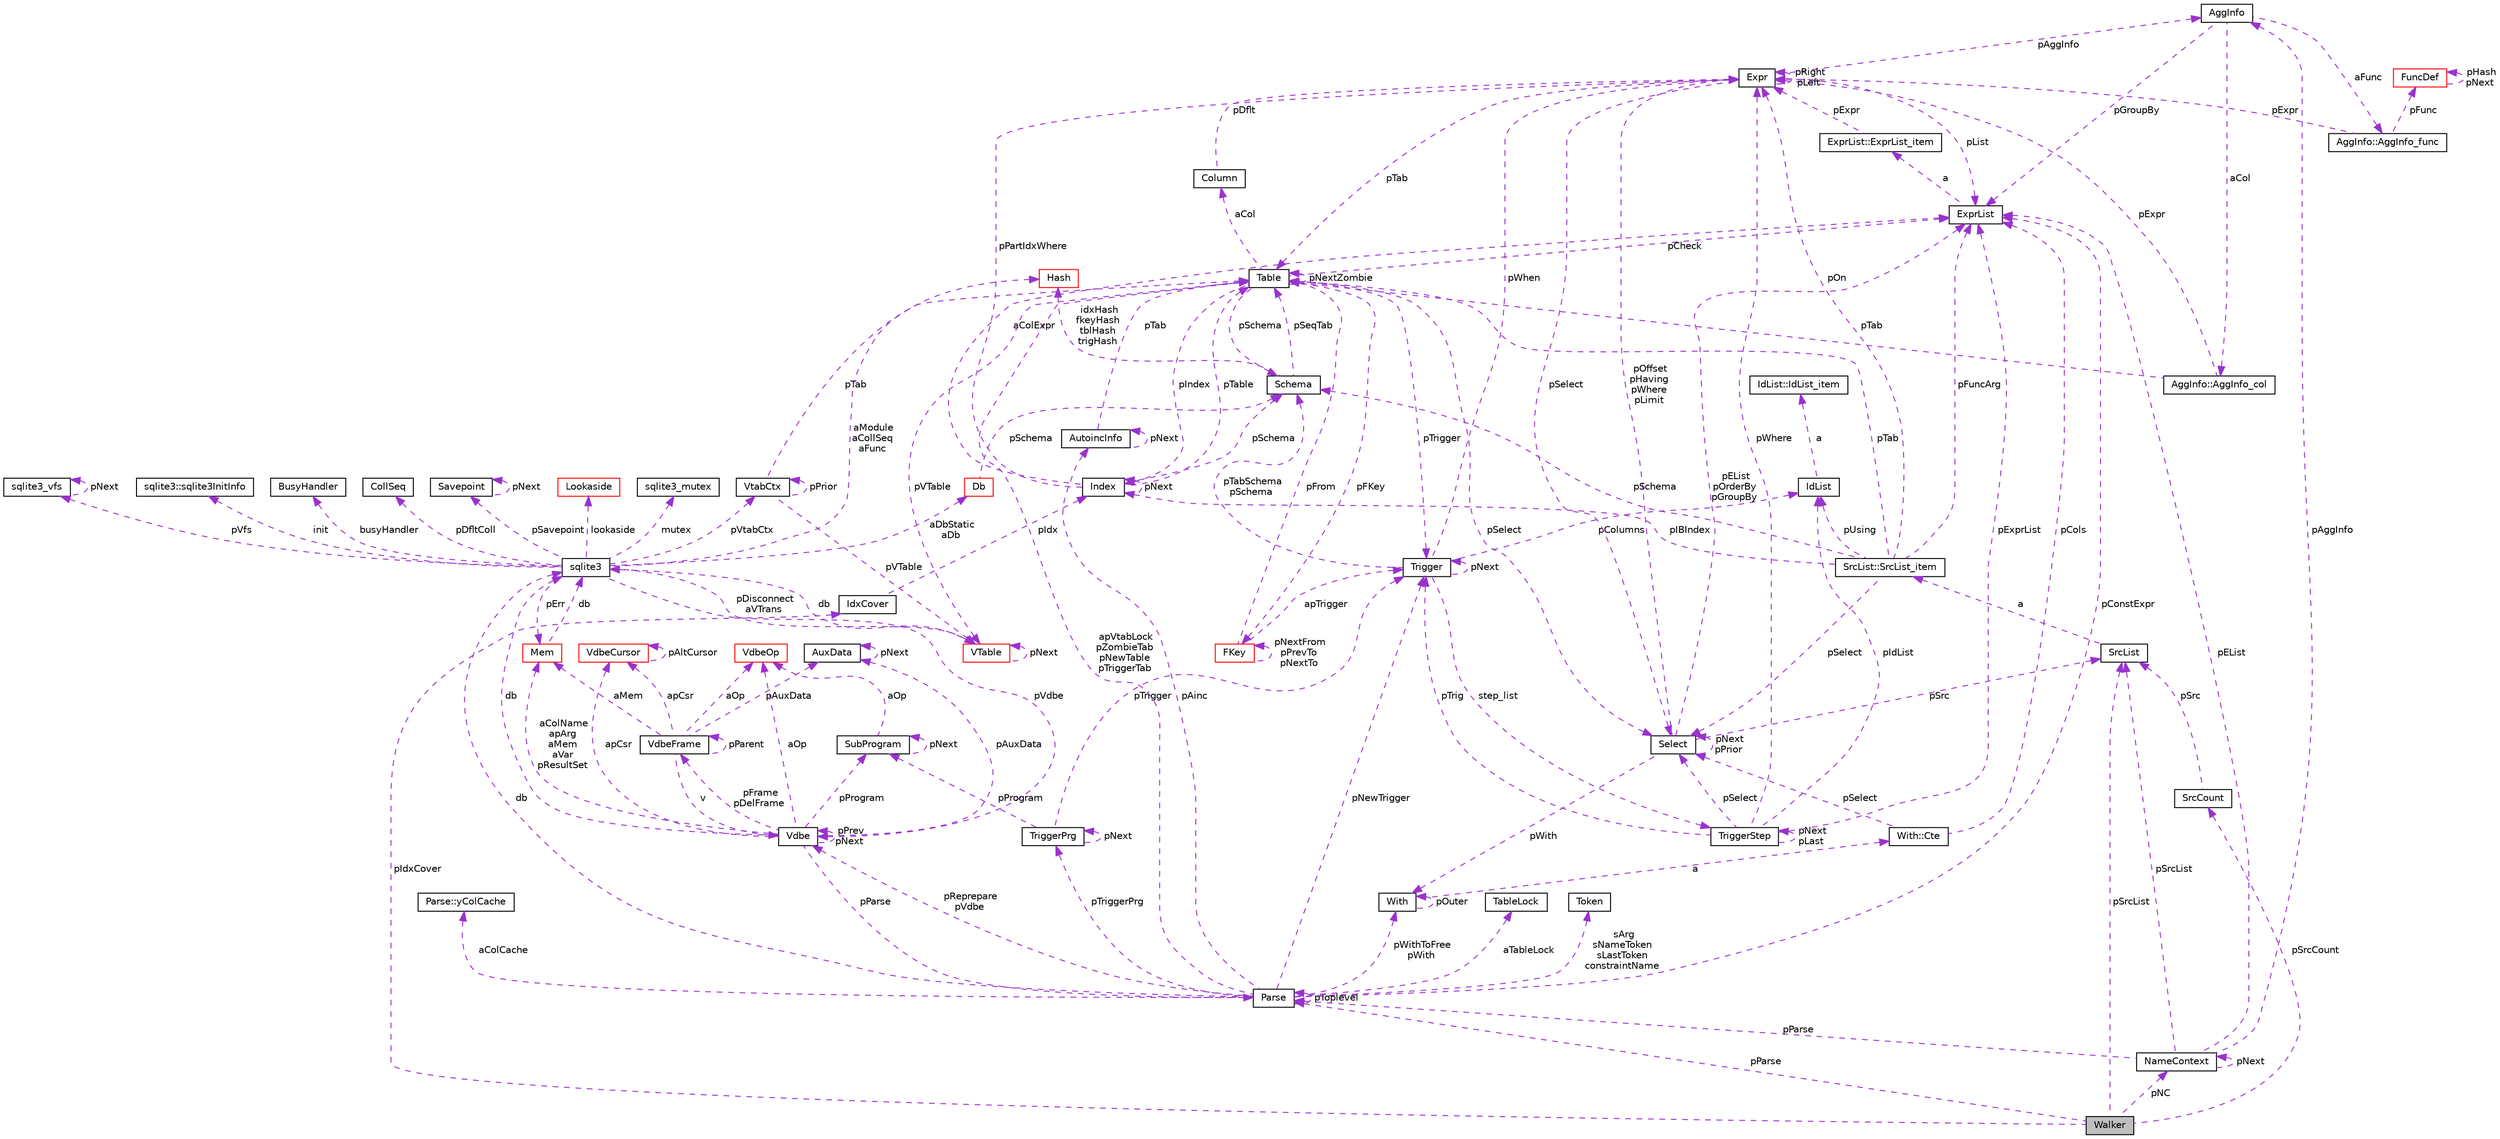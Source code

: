digraph "Walker"
{
  edge [fontname="Helvetica",fontsize="10",labelfontname="Helvetica",labelfontsize="10"];
  node [fontname="Helvetica",fontsize="10",shape=record];
  Node1 [label="Walker",height=0.2,width=0.4,color="black", fillcolor="grey75", style="filled", fontcolor="black"];
  Node2 -> Node1 [dir="back",color="darkorchid3",fontsize="10",style="dashed",label=" pNC" ,fontname="Helvetica"];
  Node2 [label="NameContext",height=0.2,width=0.4,color="black", fillcolor="white", style="filled",URL="$structNameContext.html"];
  Node3 -> Node2 [dir="back",color="darkorchid3",fontsize="10",style="dashed",label=" pAggInfo" ,fontname="Helvetica"];
  Node3 [label="AggInfo",height=0.2,width=0.4,color="black", fillcolor="white", style="filled",URL="$structAggInfo.html"];
  Node4 -> Node3 [dir="back",color="darkorchid3",fontsize="10",style="dashed",label=" aCol" ,fontname="Helvetica"];
  Node4 [label="AggInfo::AggInfo_col",height=0.2,width=0.4,color="black", fillcolor="white", style="filled",URL="$structAggInfo_1_1AggInfo__col.html"];
  Node5 -> Node4 [dir="back",color="darkorchid3",fontsize="10",style="dashed",label=" pExpr" ,fontname="Helvetica"];
  Node5 [label="Expr",height=0.2,width=0.4,color="black", fillcolor="white", style="filled",URL="$structExpr.html"];
  Node3 -> Node5 [dir="back",color="darkorchid3",fontsize="10",style="dashed",label=" pAggInfo" ,fontname="Helvetica"];
  Node5 -> Node5 [dir="back",color="darkorchid3",fontsize="10",style="dashed",label=" pRight\npLeft" ,fontname="Helvetica"];
  Node6 -> Node5 [dir="back",color="darkorchid3",fontsize="10",style="dashed",label=" pTab" ,fontname="Helvetica"];
  Node6 [label="Table",height=0.2,width=0.4,color="black", fillcolor="white", style="filled",URL="$structTable.html"];
  Node7 -> Node6 [dir="back",color="darkorchid3",fontsize="10",style="dashed",label=" pSchema" ,fontname="Helvetica"];
  Node7 [label="Schema",height=0.2,width=0.4,color="black", fillcolor="white", style="filled",URL="$structSchema.html"];
  Node6 -> Node7 [dir="back",color="darkorchid3",fontsize="10",style="dashed",label=" pSeqTab" ,fontname="Helvetica"];
  Node8 -> Node7 [dir="back",color="darkorchid3",fontsize="10",style="dashed",label=" idxHash\nfkeyHash\ntblHash\ntrigHash" ,fontname="Helvetica"];
  Node8 [label="Hash",height=0.2,width=0.4,color="red", fillcolor="white", style="filled",URL="$structHash.html"];
  Node9 -> Node6 [dir="back",color="darkorchid3",fontsize="10",style="dashed",label=" aCol" ,fontname="Helvetica"];
  Node9 [label="Column",height=0.2,width=0.4,color="black", fillcolor="white", style="filled",URL="$structColumn.html"];
  Node5 -> Node9 [dir="back",color="darkorchid3",fontsize="10",style="dashed",label=" pDflt" ,fontname="Helvetica"];
  Node10 -> Node6 [dir="back",color="darkorchid3",fontsize="10",style="dashed",label=" pFKey" ,fontname="Helvetica"];
  Node10 [label="FKey",height=0.2,width=0.4,color="red", fillcolor="white", style="filled",URL="$structFKey.html"];
  Node10 -> Node10 [dir="back",color="darkorchid3",fontsize="10",style="dashed",label=" pNextFrom\npPrevTo\npNextTo" ,fontname="Helvetica"];
  Node6 -> Node10 [dir="back",color="darkorchid3",fontsize="10",style="dashed",label=" pFrom" ,fontname="Helvetica"];
  Node11 -> Node10 [dir="back",color="darkorchid3",fontsize="10",style="dashed",label=" apTrigger" ,fontname="Helvetica"];
  Node11 [label="Trigger",height=0.2,width=0.4,color="black", fillcolor="white", style="filled",URL="$structTrigger.html"];
  Node12 -> Node11 [dir="back",color="darkorchid3",fontsize="10",style="dashed",label=" step_list" ,fontname="Helvetica"];
  Node12 [label="TriggerStep",height=0.2,width=0.4,color="black", fillcolor="white", style="filled",URL="$structTriggerStep.html"];
  Node12 -> Node12 [dir="back",color="darkorchid3",fontsize="10",style="dashed",label=" pNext\npLast" ,fontname="Helvetica"];
  Node5 -> Node12 [dir="back",color="darkorchid3",fontsize="10",style="dashed",label=" pWhere" ,fontname="Helvetica"];
  Node13 -> Node12 [dir="back",color="darkorchid3",fontsize="10",style="dashed",label=" pIdList" ,fontname="Helvetica"];
  Node13 [label="IdList",height=0.2,width=0.4,color="black", fillcolor="white", style="filled",URL="$structIdList.html"];
  Node14 -> Node13 [dir="back",color="darkorchid3",fontsize="10",style="dashed",label=" a" ,fontname="Helvetica"];
  Node14 [label="IdList::IdList_item",height=0.2,width=0.4,color="black", fillcolor="white", style="filled",URL="$structIdList_1_1IdList__item.html"];
  Node15 -> Node12 [dir="back",color="darkorchid3",fontsize="10",style="dashed",label=" pSelect" ,fontname="Helvetica"];
  Node15 [label="Select",height=0.2,width=0.4,color="black", fillcolor="white", style="filled",URL="$structSelect.html"];
  Node5 -> Node15 [dir="back",color="darkorchid3",fontsize="10",style="dashed",label=" pOffset\npHaving\npWhere\npLimit" ,fontname="Helvetica"];
  Node16 -> Node15 [dir="back",color="darkorchid3",fontsize="10",style="dashed",label=" pWith" ,fontname="Helvetica"];
  Node16 [label="With",height=0.2,width=0.4,color="black", fillcolor="white", style="filled",URL="$structWith.html"];
  Node17 -> Node16 [dir="back",color="darkorchid3",fontsize="10",style="dashed",label=" a" ,fontname="Helvetica"];
  Node17 [label="With::Cte",height=0.2,width=0.4,color="black", fillcolor="white", style="filled",URL="$structWith_1_1Cte.html"];
  Node15 -> Node17 [dir="back",color="darkorchid3",fontsize="10",style="dashed",label=" pSelect" ,fontname="Helvetica"];
  Node18 -> Node17 [dir="back",color="darkorchid3",fontsize="10",style="dashed",label=" pCols" ,fontname="Helvetica"];
  Node18 [label="ExprList",height=0.2,width=0.4,color="black", fillcolor="white", style="filled",URL="$structExprList.html"];
  Node19 -> Node18 [dir="back",color="darkorchid3",fontsize="10",style="dashed",label=" a" ,fontname="Helvetica"];
  Node19 [label="ExprList::ExprList_item",height=0.2,width=0.4,color="black", fillcolor="white", style="filled",URL="$structExprList_1_1ExprList__item.html"];
  Node5 -> Node19 [dir="back",color="darkorchid3",fontsize="10",style="dashed",label=" pExpr" ,fontname="Helvetica"];
  Node16 -> Node16 [dir="back",color="darkorchid3",fontsize="10",style="dashed",label=" pOuter" ,fontname="Helvetica"];
  Node15 -> Node15 [dir="back",color="darkorchid3",fontsize="10",style="dashed",label=" pNext\npPrior" ,fontname="Helvetica"];
  Node20 -> Node15 [dir="back",color="darkorchid3",fontsize="10",style="dashed",label=" pSrc" ,fontname="Helvetica"];
  Node20 [label="SrcList",height=0.2,width=0.4,color="black", fillcolor="white", style="filled",URL="$structSrcList.html"];
  Node21 -> Node20 [dir="back",color="darkorchid3",fontsize="10",style="dashed",label=" a" ,fontname="Helvetica"];
  Node21 [label="SrcList::SrcList_item",height=0.2,width=0.4,color="black", fillcolor="white", style="filled",URL="$structSrcList_1_1SrcList__item.html"];
  Node7 -> Node21 [dir="back",color="darkorchid3",fontsize="10",style="dashed",label=" pSchema" ,fontname="Helvetica"];
  Node5 -> Node21 [dir="back",color="darkorchid3",fontsize="10",style="dashed",label=" pOn" ,fontname="Helvetica"];
  Node13 -> Node21 [dir="back",color="darkorchid3",fontsize="10",style="dashed",label=" pUsing" ,fontname="Helvetica"];
  Node6 -> Node21 [dir="back",color="darkorchid3",fontsize="10",style="dashed",label=" pTab" ,fontname="Helvetica"];
  Node15 -> Node21 [dir="back",color="darkorchid3",fontsize="10",style="dashed",label=" pSelect" ,fontname="Helvetica"];
  Node22 -> Node21 [dir="back",color="darkorchid3",fontsize="10",style="dashed",label=" pIBIndex" ,fontname="Helvetica"];
  Node22 [label="Index",height=0.2,width=0.4,color="black", fillcolor="white", style="filled",URL="$structIndex.html"];
  Node7 -> Node22 [dir="back",color="darkorchid3",fontsize="10",style="dashed",label=" pSchema" ,fontname="Helvetica"];
  Node5 -> Node22 [dir="back",color="darkorchid3",fontsize="10",style="dashed",label=" pPartIdxWhere" ,fontname="Helvetica"];
  Node6 -> Node22 [dir="back",color="darkorchid3",fontsize="10",style="dashed",label=" pTable" ,fontname="Helvetica"];
  Node18 -> Node22 [dir="back",color="darkorchid3",fontsize="10",style="dashed",label=" aColExpr" ,fontname="Helvetica"];
  Node22 -> Node22 [dir="back",color="darkorchid3",fontsize="10",style="dashed",label=" pNext" ,fontname="Helvetica"];
  Node18 -> Node21 [dir="back",color="darkorchid3",fontsize="10",style="dashed",label=" pFuncArg" ,fontname="Helvetica"];
  Node18 -> Node15 [dir="back",color="darkorchid3",fontsize="10",style="dashed",label=" pEList\npOrderBy\npGroupBy" ,fontname="Helvetica"];
  Node11 -> Node12 [dir="back",color="darkorchid3",fontsize="10",style="dashed",label=" pTrig" ,fontname="Helvetica"];
  Node18 -> Node12 [dir="back",color="darkorchid3",fontsize="10",style="dashed",label=" pExprList" ,fontname="Helvetica"];
  Node7 -> Node11 [dir="back",color="darkorchid3",fontsize="10",style="dashed",label=" pTabSchema\npSchema" ,fontname="Helvetica"];
  Node5 -> Node11 [dir="back",color="darkorchid3",fontsize="10",style="dashed",label=" pWhen" ,fontname="Helvetica"];
  Node13 -> Node11 [dir="back",color="darkorchid3",fontsize="10",style="dashed",label=" pColumns" ,fontname="Helvetica"];
  Node11 -> Node11 [dir="back",color="darkorchid3",fontsize="10",style="dashed",label=" pNext" ,fontname="Helvetica"];
  Node23 -> Node6 [dir="back",color="darkorchid3",fontsize="10",style="dashed",label=" pVTable" ,fontname="Helvetica"];
  Node23 [label="VTable",height=0.2,width=0.4,color="red", fillcolor="white", style="filled",URL="$structVTable.html"];
  Node24 -> Node23 [dir="back",color="darkorchid3",fontsize="10",style="dashed",label=" db" ,fontname="Helvetica"];
  Node24 [label="sqlite3",height=0.2,width=0.4,color="black", fillcolor="white", style="filled",URL="$structsqlite3.html"];
  Node25 -> Node24 [dir="back",color="darkorchid3",fontsize="10",style="dashed",label=" pErr" ,fontname="Helvetica"];
  Node25 [label="Mem",height=0.2,width=0.4,color="red", fillcolor="white", style="filled",URL="$structMem.html"];
  Node24 -> Node25 [dir="back",color="darkorchid3",fontsize="10",style="dashed",label=" db" ,fontname="Helvetica"];
  Node26 -> Node24 [dir="back",color="darkorchid3",fontsize="10",style="dashed",label=" pVdbe" ,fontname="Helvetica"];
  Node26 [label="Vdbe",height=0.2,width=0.4,color="black", fillcolor="white", style="filled",URL="$structVdbe.html"];
  Node25 -> Node26 [dir="back",color="darkorchid3",fontsize="10",style="dashed",label=" aColName\napArg\naMem\naVar\npResultSet" ,fontname="Helvetica"];
  Node26 -> Node26 [dir="back",color="darkorchid3",fontsize="10",style="dashed",label=" pPrev\npNext" ,fontname="Helvetica"];
  Node24 -> Node26 [dir="back",color="darkorchid3",fontsize="10",style="dashed",label=" db" ,fontname="Helvetica"];
  Node27 -> Node26 [dir="back",color="darkorchid3",fontsize="10",style="dashed",label=" pFrame\npDelFrame" ,fontname="Helvetica"];
  Node27 [label="VdbeFrame",height=0.2,width=0.4,color="black", fillcolor="white", style="filled",URL="$structVdbeFrame.html"];
  Node25 -> Node27 [dir="back",color="darkorchid3",fontsize="10",style="dashed",label=" aMem" ,fontname="Helvetica"];
  Node26 -> Node27 [dir="back",color="darkorchid3",fontsize="10",style="dashed",label=" v" ,fontname="Helvetica"];
  Node27 -> Node27 [dir="back",color="darkorchid3",fontsize="10",style="dashed",label=" pParent" ,fontname="Helvetica"];
  Node28 -> Node27 [dir="back",color="darkorchid3",fontsize="10",style="dashed",label=" pAuxData" ,fontname="Helvetica"];
  Node28 [label="AuxData",height=0.2,width=0.4,color="black", fillcolor="white", style="filled",URL="$structAuxData.html"];
  Node28 -> Node28 [dir="back",color="darkorchid3",fontsize="10",style="dashed",label=" pNext" ,fontname="Helvetica"];
  Node29 -> Node27 [dir="back",color="darkorchid3",fontsize="10",style="dashed",label=" apCsr" ,fontname="Helvetica"];
  Node29 [label="VdbeCursor",height=0.2,width=0.4,color="red", fillcolor="white", style="filled",URL="$structVdbeCursor.html"];
  Node29 -> Node29 [dir="back",color="darkorchid3",fontsize="10",style="dashed",label=" pAltCursor" ,fontname="Helvetica"];
  Node30 -> Node27 [dir="back",color="darkorchid3",fontsize="10",style="dashed",label=" aOp" ,fontname="Helvetica"];
  Node30 [label="VdbeOp",height=0.2,width=0.4,color="red", fillcolor="white", style="filled",URL="$structVdbeOp.html"];
  Node28 -> Node26 [dir="back",color="darkorchid3",fontsize="10",style="dashed",label=" pAuxData" ,fontname="Helvetica"];
  Node31 -> Node26 [dir="back",color="darkorchid3",fontsize="10",style="dashed",label=" pProgram" ,fontname="Helvetica"];
  Node31 [label="SubProgram",height=0.2,width=0.4,color="black", fillcolor="white", style="filled",URL="$structSubProgram.html"];
  Node31 -> Node31 [dir="back",color="darkorchid3",fontsize="10",style="dashed",label=" pNext" ,fontname="Helvetica"];
  Node30 -> Node31 [dir="back",color="darkorchid3",fontsize="10",style="dashed",label=" aOp" ,fontname="Helvetica"];
  Node29 -> Node26 [dir="back",color="darkorchid3",fontsize="10",style="dashed",label=" apCsr" ,fontname="Helvetica"];
  Node32 -> Node26 [dir="back",color="darkorchid3",fontsize="10",style="dashed",label=" pParse" ,fontname="Helvetica"];
  Node32 [label="Parse",height=0.2,width=0.4,color="black", fillcolor="white", style="filled",URL="$structParse.html"];
  Node26 -> Node32 [dir="back",color="darkorchid3",fontsize="10",style="dashed",label=" pReprepare\npVdbe" ,fontname="Helvetica"];
  Node24 -> Node32 [dir="back",color="darkorchid3",fontsize="10",style="dashed",label=" db" ,fontname="Helvetica"];
  Node33 -> Node32 [dir="back",color="darkorchid3",fontsize="10",style="dashed",label=" aTableLock" ,fontname="Helvetica"];
  Node33 [label="TableLock",height=0.2,width=0.4,color="black", fillcolor="white", style="filled",URL="$structTableLock.html"];
  Node34 -> Node32 [dir="back",color="darkorchid3",fontsize="10",style="dashed",label=" sArg\nsNameToken\nsLastToken\nconstraintName" ,fontname="Helvetica"];
  Node34 [label="Token",height=0.2,width=0.4,color="black", fillcolor="white", style="filled",URL="$structToken.html"];
  Node16 -> Node32 [dir="back",color="darkorchid3",fontsize="10",style="dashed",label=" pWithToFree\npWith" ,fontname="Helvetica"];
  Node35 -> Node32 [dir="back",color="darkorchid3",fontsize="10",style="dashed",label=" aColCache" ,fontname="Helvetica"];
  Node35 [label="Parse::yColCache",height=0.2,width=0.4,color="black", fillcolor="white", style="filled",URL="$structParse_1_1yColCache.html"];
  Node6 -> Node32 [dir="back",color="darkorchid3",fontsize="10",style="dashed",label=" apVtabLock\npZombieTab\npNewTable\npTriggerTab" ,fontname="Helvetica"];
  Node11 -> Node32 [dir="back",color="darkorchid3",fontsize="10",style="dashed",label=" pNewTrigger" ,fontname="Helvetica"];
  Node36 -> Node32 [dir="back",color="darkorchid3",fontsize="10",style="dashed",label=" pTriggerPrg" ,fontname="Helvetica"];
  Node36 [label="TriggerPrg",height=0.2,width=0.4,color="black", fillcolor="white", style="filled",URL="$structTriggerPrg.html"];
  Node31 -> Node36 [dir="back",color="darkorchid3",fontsize="10",style="dashed",label=" pProgram" ,fontname="Helvetica"];
  Node11 -> Node36 [dir="back",color="darkorchid3",fontsize="10",style="dashed",label=" pTrigger" ,fontname="Helvetica"];
  Node36 -> Node36 [dir="back",color="darkorchid3",fontsize="10",style="dashed",label=" pNext" ,fontname="Helvetica"];
  Node37 -> Node32 [dir="back",color="darkorchid3",fontsize="10",style="dashed",label=" pAinc" ,fontname="Helvetica"];
  Node37 [label="AutoincInfo",height=0.2,width=0.4,color="black", fillcolor="white", style="filled",URL="$structAutoincInfo.html"];
  Node6 -> Node37 [dir="back",color="darkorchid3",fontsize="10",style="dashed",label=" pTab" ,fontname="Helvetica"];
  Node37 -> Node37 [dir="back",color="darkorchid3",fontsize="10",style="dashed",label=" pNext" ,fontname="Helvetica"];
  Node18 -> Node32 [dir="back",color="darkorchid3",fontsize="10",style="dashed",label=" pConstExpr" ,fontname="Helvetica"];
  Node32 -> Node32 [dir="back",color="darkorchid3",fontsize="10",style="dashed",label=" pToplevel" ,fontname="Helvetica"];
  Node30 -> Node26 [dir="back",color="darkorchid3",fontsize="10",style="dashed",label=" aOp" ,fontname="Helvetica"];
  Node38 -> Node24 [dir="back",color="darkorchid3",fontsize="10",style="dashed",label=" pSavepoint" ,fontname="Helvetica"];
  Node38 [label="Savepoint",height=0.2,width=0.4,color="black", fillcolor="white", style="filled",URL="$structSavepoint.html"];
  Node38 -> Node38 [dir="back",color="darkorchid3",fontsize="10",style="dashed",label=" pNext" ,fontname="Helvetica"];
  Node39 -> Node24 [dir="back",color="darkorchid3",fontsize="10",style="dashed",label=" lookaside" ,fontname="Helvetica"];
  Node39 [label="Lookaside",height=0.2,width=0.4,color="red", fillcolor="white", style="filled",URL="$structLookaside.html"];
  Node40 -> Node24 [dir="back",color="darkorchid3",fontsize="10",style="dashed",label=" mutex" ,fontname="Helvetica"];
  Node40 [label="sqlite3_mutex",height=0.2,width=0.4,color="black", fillcolor="white", style="filled",URL="$structsqlite3__mutex.html"];
  Node41 -> Node24 [dir="back",color="darkorchid3",fontsize="10",style="dashed",label=" pVfs" ,fontname="Helvetica"];
  Node41 [label="sqlite3_vfs",height=0.2,width=0.4,color="black", fillcolor="white", style="filled",URL="$structsqlite3__vfs.html"];
  Node41 -> Node41 [dir="back",color="darkorchid3",fontsize="10",style="dashed",label=" pNext" ,fontname="Helvetica"];
  Node42 -> Node24 [dir="back",color="darkorchid3",fontsize="10",style="dashed",label=" init" ,fontname="Helvetica"];
  Node42 [label="sqlite3::sqlite3InitInfo",height=0.2,width=0.4,color="black", fillcolor="white", style="filled",URL="$structsqlite3_1_1sqlite3InitInfo.html"];
  Node43 -> Node24 [dir="back",color="darkorchid3",fontsize="10",style="dashed",label=" busyHandler" ,fontname="Helvetica"];
  Node43 [label="BusyHandler",height=0.2,width=0.4,color="black", fillcolor="white", style="filled",URL="$structBusyHandler.html"];
  Node44 -> Node24 [dir="back",color="darkorchid3",fontsize="10",style="dashed",label=" pVtabCtx" ,fontname="Helvetica"];
  Node44 [label="VtabCtx",height=0.2,width=0.4,color="black", fillcolor="white", style="filled",URL="$structVtabCtx.html"];
  Node44 -> Node44 [dir="back",color="darkorchid3",fontsize="10",style="dashed",label=" pPrior" ,fontname="Helvetica"];
  Node23 -> Node44 [dir="back",color="darkorchid3",fontsize="10",style="dashed",label=" pVTable" ,fontname="Helvetica"];
  Node6 -> Node44 [dir="back",color="darkorchid3",fontsize="10",style="dashed",label=" pTab" ,fontname="Helvetica"];
  Node45 -> Node24 [dir="back",color="darkorchid3",fontsize="10",style="dashed",label=" pDfltColl" ,fontname="Helvetica"];
  Node45 [label="CollSeq",height=0.2,width=0.4,color="black", fillcolor="white", style="filled",URL="$structCollSeq.html"];
  Node23 -> Node24 [dir="back",color="darkorchid3",fontsize="10",style="dashed",label=" pDisconnect\naVTrans" ,fontname="Helvetica"];
  Node46 -> Node24 [dir="back",color="darkorchid3",fontsize="10",style="dashed",label=" aDbStatic\naDb" ,fontname="Helvetica"];
  Node46 [label="Db",height=0.2,width=0.4,color="red", fillcolor="white", style="filled",URL="$structDb.html"];
  Node7 -> Node46 [dir="back",color="darkorchid3",fontsize="10",style="dashed",label=" pSchema" ,fontname="Helvetica"];
  Node8 -> Node24 [dir="back",color="darkorchid3",fontsize="10",style="dashed",label=" aModule\naCollSeq\naFunc" ,fontname="Helvetica"];
  Node23 -> Node23 [dir="back",color="darkorchid3",fontsize="10",style="dashed",label=" pNext" ,fontname="Helvetica"];
  Node6 -> Node6 [dir="back",color="darkorchid3",fontsize="10",style="dashed",label=" pNextZombie" ,fontname="Helvetica"];
  Node11 -> Node6 [dir="back",color="darkorchid3",fontsize="10",style="dashed",label=" pTrigger" ,fontname="Helvetica"];
  Node15 -> Node6 [dir="back",color="darkorchid3",fontsize="10",style="dashed",label=" pSelect" ,fontname="Helvetica"];
  Node18 -> Node6 [dir="back",color="darkorchid3",fontsize="10",style="dashed",label=" pCheck" ,fontname="Helvetica"];
  Node22 -> Node6 [dir="back",color="darkorchid3",fontsize="10",style="dashed",label=" pIndex" ,fontname="Helvetica"];
  Node15 -> Node5 [dir="back",color="darkorchid3",fontsize="10",style="dashed",label=" pSelect" ,fontname="Helvetica"];
  Node18 -> Node5 [dir="back",color="darkorchid3",fontsize="10",style="dashed",label=" pList" ,fontname="Helvetica"];
  Node6 -> Node4 [dir="back",color="darkorchid3",fontsize="10",style="dashed",label=" pTab" ,fontname="Helvetica"];
  Node47 -> Node3 [dir="back",color="darkorchid3",fontsize="10",style="dashed",label=" aFunc" ,fontname="Helvetica"];
  Node47 [label="AggInfo::AggInfo_func",height=0.2,width=0.4,color="black", fillcolor="white", style="filled",URL="$structAggInfo_1_1AggInfo__func.html"];
  Node5 -> Node47 [dir="back",color="darkorchid3",fontsize="10",style="dashed",label=" pExpr" ,fontname="Helvetica"];
  Node48 -> Node47 [dir="back",color="darkorchid3",fontsize="10",style="dashed",label=" pFunc" ,fontname="Helvetica"];
  Node48 [label="FuncDef",height=0.2,width=0.4,color="red", fillcolor="white", style="filled",URL="$structFuncDef.html"];
  Node48 -> Node48 [dir="back",color="darkorchid3",fontsize="10",style="dashed",label=" pHash\npNext" ,fontname="Helvetica"];
  Node18 -> Node3 [dir="back",color="darkorchid3",fontsize="10",style="dashed",label=" pGroupBy" ,fontname="Helvetica"];
  Node2 -> Node2 [dir="back",color="darkorchid3",fontsize="10",style="dashed",label=" pNext" ,fontname="Helvetica"];
  Node20 -> Node2 [dir="back",color="darkorchid3",fontsize="10",style="dashed",label=" pSrcList" ,fontname="Helvetica"];
  Node18 -> Node2 [dir="back",color="darkorchid3",fontsize="10",style="dashed",label=" pEList" ,fontname="Helvetica"];
  Node32 -> Node2 [dir="back",color="darkorchid3",fontsize="10",style="dashed",label=" pParse" ,fontname="Helvetica"];
  Node49 -> Node1 [dir="back",color="darkorchid3",fontsize="10",style="dashed",label=" pSrcCount" ,fontname="Helvetica"];
  Node49 [label="SrcCount",height=0.2,width=0.4,color="black", fillcolor="white", style="filled",URL="$structSrcCount.html"];
  Node20 -> Node49 [dir="back",color="darkorchid3",fontsize="10",style="dashed",label=" pSrc" ,fontname="Helvetica"];
  Node50 -> Node1 [dir="back",color="darkorchid3",fontsize="10",style="dashed",label=" pIdxCover" ,fontname="Helvetica"];
  Node50 [label="IdxCover",height=0.2,width=0.4,color="black", fillcolor="white", style="filled",URL="$structIdxCover.html"];
  Node22 -> Node50 [dir="back",color="darkorchid3",fontsize="10",style="dashed",label=" pIdx" ,fontname="Helvetica"];
  Node20 -> Node1 [dir="back",color="darkorchid3",fontsize="10",style="dashed",label=" pSrcList" ,fontname="Helvetica"];
  Node32 -> Node1 [dir="back",color="darkorchid3",fontsize="10",style="dashed",label=" pParse" ,fontname="Helvetica"];
}
